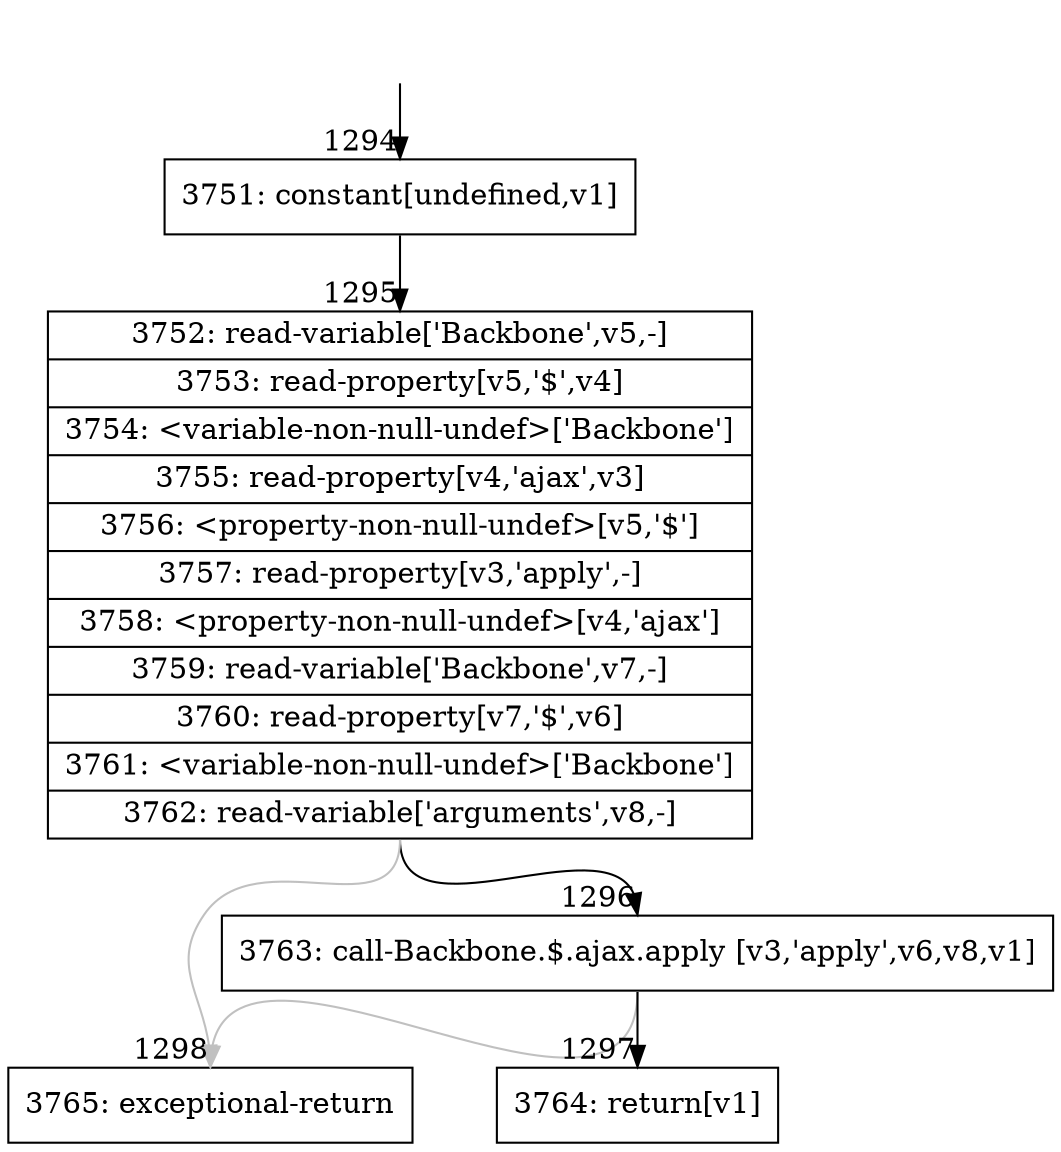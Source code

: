 digraph {
rankdir="TD"
BB_entry93[shape=none,label=""];
BB_entry93 -> BB1294 [tailport=s, headport=n, headlabel="    1294"]
BB1294 [shape=record label="{3751: constant[undefined,v1]}" ] 
BB1294 -> BB1295 [tailport=s, headport=n, headlabel="      1295"]
BB1295 [shape=record label="{3752: read-variable['Backbone',v5,-]|3753: read-property[v5,'$',v4]|3754: \<variable-non-null-undef\>['Backbone']|3755: read-property[v4,'ajax',v3]|3756: \<property-non-null-undef\>[v5,'$']|3757: read-property[v3,'apply',-]|3758: \<property-non-null-undef\>[v4,'ajax']|3759: read-variable['Backbone',v7,-]|3760: read-property[v7,'$',v6]|3761: \<variable-non-null-undef\>['Backbone']|3762: read-variable['arguments',v8,-]}" ] 
BB1295 -> BB1296 [tailport=s, headport=n, headlabel="      1296"]
BB1295 -> BB1298 [tailport=s, headport=n, color=gray, headlabel="      1298"]
BB1296 [shape=record label="{3763: call-Backbone.$.ajax.apply [v3,'apply',v6,v8,v1]}" ] 
BB1296 -> BB1297 [tailport=s, headport=n, headlabel="      1297"]
BB1296 -> BB1298 [tailport=s, headport=n, color=gray]
BB1297 [shape=record label="{3764: return[v1]}" ] 
BB1298 [shape=record label="{3765: exceptional-return}" ] 
//#$~ 1207
}
